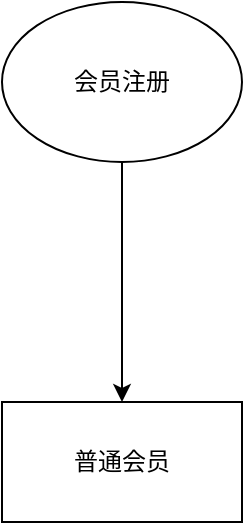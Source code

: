 <mxfile version="14.8.0" type="github">
  <diagram id="wHCcXIbXNz2qJ8hv7g5A" name="Page-1">
    <mxGraphModel dx="1102" dy="1783" grid="1" gridSize="10" guides="1" tooltips="1" connect="1" arrows="1" fold="1" page="1" pageScale="1" pageWidth="827" pageHeight="1169" math="0" shadow="0">
      <root>
        <mxCell id="0" />
        <mxCell id="1" parent="0" />
        <mxCell id="GeSuh1DuPKqAkpVKCu9--3" style="edgeStyle=orthogonalEdgeStyle;rounded=0;orthogonalLoop=1;jettySize=auto;html=1;" edge="1" parent="1" source="GeSuh1DuPKqAkpVKCu9--1" target="GeSuh1DuPKqAkpVKCu9--2">
          <mxGeometry relative="1" as="geometry" />
        </mxCell>
        <mxCell id="GeSuh1DuPKqAkpVKCu9--1" value="会员注册" style="ellipse;whiteSpace=wrap;html=1;" vertex="1" parent="1">
          <mxGeometry x="90" y="-560" width="120" height="80" as="geometry" />
        </mxCell>
        <mxCell id="GeSuh1DuPKqAkpVKCu9--2" value="普通会员" style="rounded=0;whiteSpace=wrap;html=1;" vertex="1" parent="1">
          <mxGeometry x="90" y="-360" width="120" height="60" as="geometry" />
        </mxCell>
      </root>
    </mxGraphModel>
  </diagram>
</mxfile>
